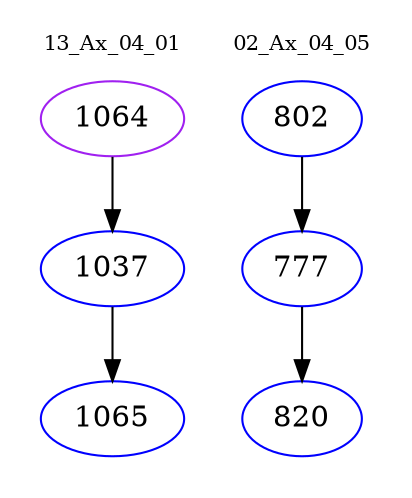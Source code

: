 digraph{
subgraph cluster_0 {
color = white
label = "13_Ax_04_01";
fontsize=10;
T0_1064 [label="1064", color="purple"]
T0_1064 -> T0_1037 [color="black"]
T0_1037 [label="1037", color="blue"]
T0_1037 -> T0_1065 [color="black"]
T0_1065 [label="1065", color="blue"]
}
subgraph cluster_1 {
color = white
label = "02_Ax_04_05";
fontsize=10;
T1_802 [label="802", color="blue"]
T1_802 -> T1_777 [color="black"]
T1_777 [label="777", color="blue"]
T1_777 -> T1_820 [color="black"]
T1_820 [label="820", color="blue"]
}
}
